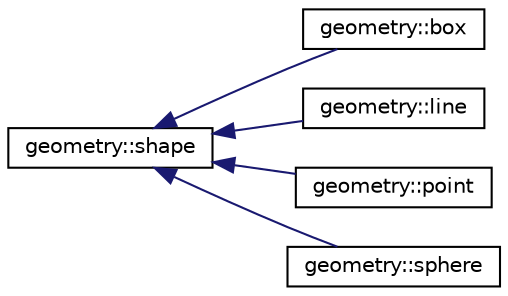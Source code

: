 digraph "Graphical Class Hierarchy"
{
  edge [fontname="Helvetica",fontsize="10",labelfontname="Helvetica",labelfontsize="10"];
  node [fontname="Helvetica",fontsize="10",shape=record];
  rankdir="LR";
  Node0 [label="geometry::shape",height=0.2,width=0.4,color="black", fillcolor="white", style="filled",URL="$structgeometry_1_1shape.html"];
  Node0 -> Node1 [dir="back",color="midnightblue",fontsize="10",style="solid",fontname="Helvetica"];
  Node1 [label="geometry::box",height=0.2,width=0.4,color="black", fillcolor="white", style="filled",URL="$structgeometry_1_1box.html"];
  Node0 -> Node2 [dir="back",color="midnightblue",fontsize="10",style="solid",fontname="Helvetica"];
  Node2 [label="geometry::line",height=0.2,width=0.4,color="black", fillcolor="white", style="filled",URL="$structgeometry_1_1line.html",tooltip="Type - point class. "];
  Node0 -> Node3 [dir="back",color="midnightblue",fontsize="10",style="solid",fontname="Helvetica"];
  Node3 [label="geometry::point",height=0.2,width=0.4,color="black", fillcolor="white", style="filled",URL="$structgeometry_1_1point.html"];
  Node0 -> Node4 [dir="back",color="midnightblue",fontsize="10",style="solid",fontname="Helvetica"];
  Node4 [label="geometry::sphere",height=0.2,width=0.4,color="black", fillcolor="white", style="filled",URL="$structgeometry_1_1sphere.html"];
}

